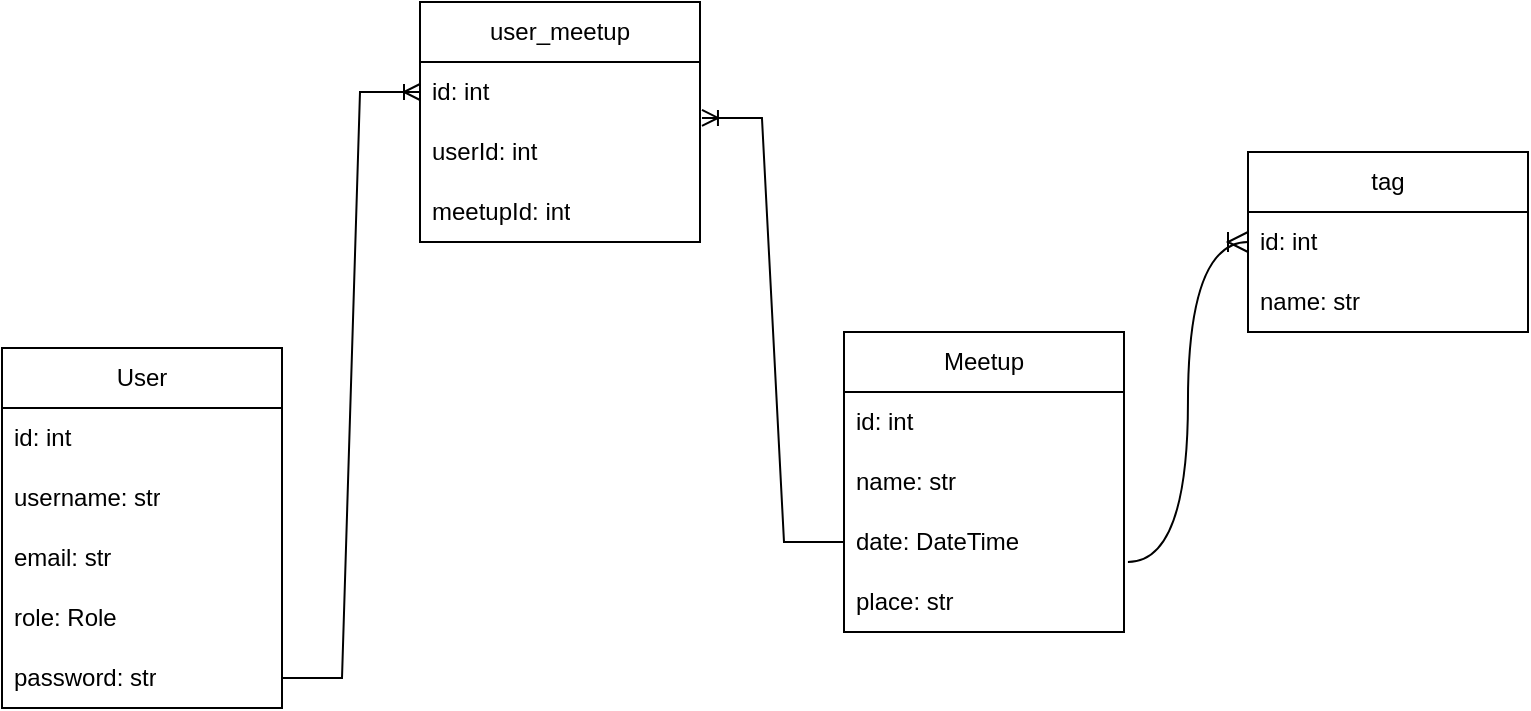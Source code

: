 <mxfile version="24.6.3" type="device">
  <diagram name="Страница — 1" id="NClYRltcYkOUAaK2yedg">
    <mxGraphModel dx="1114" dy="1243" grid="0" gridSize="10" guides="1" tooltips="1" connect="1" arrows="1" fold="1" page="0" pageScale="1" pageWidth="827" pageHeight="1169" math="0" shadow="0">
      <root>
        <mxCell id="0" />
        <mxCell id="1" parent="0" />
        <mxCell id="HSaeH0Kaks5yUXuTtqa2-1" value="User" style="swimlane;fontStyle=0;childLayout=stackLayout;horizontal=1;startSize=30;horizontalStack=0;resizeParent=1;resizeParentMax=0;resizeLast=0;collapsible=1;marginBottom=0;whiteSpace=wrap;html=1;" parent="1" vertex="1">
          <mxGeometry x="-70" y="130" width="140" height="180" as="geometry" />
        </mxCell>
        <mxCell id="HSaeH0Kaks5yUXuTtqa2-2" value="id: int" style="text;strokeColor=none;fillColor=none;align=left;verticalAlign=middle;spacingLeft=4;spacingRight=4;overflow=hidden;points=[[0,0.5],[1,0.5]];portConstraint=eastwest;rotatable=0;whiteSpace=wrap;html=1;" parent="HSaeH0Kaks5yUXuTtqa2-1" vertex="1">
          <mxGeometry y="30" width="140" height="30" as="geometry" />
        </mxCell>
        <mxCell id="HSaeH0Kaks5yUXuTtqa2-3" value="username: str" style="text;strokeColor=none;fillColor=none;align=left;verticalAlign=middle;spacingLeft=4;spacingRight=4;overflow=hidden;points=[[0,0.5],[1,0.5]];portConstraint=eastwest;rotatable=0;whiteSpace=wrap;html=1;" parent="HSaeH0Kaks5yUXuTtqa2-1" vertex="1">
          <mxGeometry y="60" width="140" height="30" as="geometry" />
        </mxCell>
        <mxCell id="HSaeH0Kaks5yUXuTtqa2-4" value="email: str" style="text;strokeColor=none;fillColor=none;align=left;verticalAlign=middle;spacingLeft=4;spacingRight=4;overflow=hidden;points=[[0,0.5],[1,0.5]];portConstraint=eastwest;rotatable=0;whiteSpace=wrap;html=1;" parent="HSaeH0Kaks5yUXuTtqa2-1" vertex="1">
          <mxGeometry y="90" width="140" height="30" as="geometry" />
        </mxCell>
        <mxCell id="HSaeH0Kaks5yUXuTtqa2-5" value="role: Role" style="text;strokeColor=none;fillColor=none;align=left;verticalAlign=middle;spacingLeft=4;spacingRight=4;overflow=hidden;points=[[0,0.5],[1,0.5]];portConstraint=eastwest;rotatable=0;whiteSpace=wrap;html=1;" parent="HSaeH0Kaks5yUXuTtqa2-1" vertex="1">
          <mxGeometry y="120" width="140" height="30" as="geometry" />
        </mxCell>
        <mxCell id="HSaeH0Kaks5yUXuTtqa2-7" value="password: str" style="text;strokeColor=none;fillColor=none;align=left;verticalAlign=middle;spacingLeft=4;spacingRight=4;overflow=hidden;points=[[0,0.5],[1,0.5]];portConstraint=eastwest;rotatable=0;whiteSpace=wrap;html=1;" parent="HSaeH0Kaks5yUXuTtqa2-1" vertex="1">
          <mxGeometry y="150" width="140" height="30" as="geometry" />
        </mxCell>
        <mxCell id="HSaeH0Kaks5yUXuTtqa2-8" value="Meetup" style="swimlane;fontStyle=0;childLayout=stackLayout;horizontal=1;startSize=30;horizontalStack=0;resizeParent=1;resizeParentMax=0;resizeLast=0;collapsible=1;marginBottom=0;whiteSpace=wrap;html=1;" parent="1" vertex="1">
          <mxGeometry x="351" y="122" width="140" height="150" as="geometry" />
        </mxCell>
        <mxCell id="HSaeH0Kaks5yUXuTtqa2-9" value="id: int" style="text;strokeColor=none;fillColor=none;align=left;verticalAlign=middle;spacingLeft=4;spacingRight=4;overflow=hidden;points=[[0,0.5],[1,0.5]];portConstraint=eastwest;rotatable=0;whiteSpace=wrap;html=1;" parent="HSaeH0Kaks5yUXuTtqa2-8" vertex="1">
          <mxGeometry y="30" width="140" height="30" as="geometry" />
        </mxCell>
        <mxCell id="HSaeH0Kaks5yUXuTtqa2-10" value="name: str" style="text;strokeColor=none;fillColor=none;align=left;verticalAlign=middle;spacingLeft=4;spacingRight=4;overflow=hidden;points=[[0,0.5],[1,0.5]];portConstraint=eastwest;rotatable=0;whiteSpace=wrap;html=1;" parent="HSaeH0Kaks5yUXuTtqa2-8" vertex="1">
          <mxGeometry y="60" width="140" height="30" as="geometry" />
        </mxCell>
        <mxCell id="HSaeH0Kaks5yUXuTtqa2-12" value="date: DateTime" style="text;strokeColor=none;fillColor=none;align=left;verticalAlign=middle;spacingLeft=4;spacingRight=4;overflow=hidden;points=[[0,0.5],[1,0.5]];portConstraint=eastwest;rotatable=0;whiteSpace=wrap;html=1;" parent="HSaeH0Kaks5yUXuTtqa2-8" vertex="1">
          <mxGeometry y="90" width="140" height="30" as="geometry" />
        </mxCell>
        <mxCell id="HSaeH0Kaks5yUXuTtqa2-13" value="place: str" style="text;strokeColor=none;fillColor=none;align=left;verticalAlign=middle;spacingLeft=4;spacingRight=4;overflow=hidden;points=[[0,0.5],[1,0.5]];portConstraint=eastwest;rotatable=0;whiteSpace=wrap;html=1;" parent="HSaeH0Kaks5yUXuTtqa2-8" vertex="1">
          <mxGeometry y="120" width="140" height="30" as="geometry" />
        </mxCell>
        <mxCell id="Lp2-t5oxtaY2eT7Y8e-m-1" value="user_meetup" style="swimlane;fontStyle=0;childLayout=stackLayout;horizontal=1;startSize=30;horizontalStack=0;resizeParent=1;resizeParentMax=0;resizeLast=0;collapsible=1;marginBottom=0;whiteSpace=wrap;html=1;" parent="1" vertex="1">
          <mxGeometry x="139" y="-43" width="140" height="120" as="geometry" />
        </mxCell>
        <mxCell id="Lp2-t5oxtaY2eT7Y8e-m-2" value="id: int" style="text;strokeColor=none;fillColor=none;align=left;verticalAlign=middle;spacingLeft=4;spacingRight=4;overflow=hidden;points=[[0,0.5],[1,0.5]];portConstraint=eastwest;rotatable=0;whiteSpace=wrap;html=1;" parent="Lp2-t5oxtaY2eT7Y8e-m-1" vertex="1">
          <mxGeometry y="30" width="140" height="30" as="geometry" />
        </mxCell>
        <mxCell id="Lp2-t5oxtaY2eT7Y8e-m-3" value="userId: int" style="text;strokeColor=none;fillColor=none;align=left;verticalAlign=middle;spacingLeft=4;spacingRight=4;overflow=hidden;points=[[0,0.5],[1,0.5]];portConstraint=eastwest;rotatable=0;whiteSpace=wrap;html=1;" parent="Lp2-t5oxtaY2eT7Y8e-m-1" vertex="1">
          <mxGeometry y="60" width="140" height="30" as="geometry" />
        </mxCell>
        <mxCell id="Lp2-t5oxtaY2eT7Y8e-m-4" value="meetupId: int" style="text;strokeColor=none;fillColor=none;align=left;verticalAlign=middle;spacingLeft=4;spacingRight=4;overflow=hidden;points=[[0,0.5],[1,0.5]];portConstraint=eastwest;rotatable=0;whiteSpace=wrap;html=1;" parent="Lp2-t5oxtaY2eT7Y8e-m-1" vertex="1">
          <mxGeometry y="90" width="140" height="30" as="geometry" />
        </mxCell>
        <mxCell id="Lp2-t5oxtaY2eT7Y8e-m-5" value="" style="edgeStyle=entityRelationEdgeStyle;fontSize=12;html=1;endArrow=ERoneToMany;rounded=0;exitX=1;exitY=0.5;exitDx=0;exitDy=0;entryX=0;entryY=0.5;entryDx=0;entryDy=0;" parent="1" source="HSaeH0Kaks5yUXuTtqa2-7" target="Lp2-t5oxtaY2eT7Y8e-m-2" edge="1">
          <mxGeometry width="100" height="100" relative="1" as="geometry">
            <mxPoint x="130" y="201" as="sourcePoint" />
            <mxPoint x="230" y="101" as="targetPoint" />
          </mxGeometry>
        </mxCell>
        <mxCell id="Lp2-t5oxtaY2eT7Y8e-m-6" value="" style="edgeStyle=entityRelationEdgeStyle;fontSize=12;html=1;endArrow=ERoneToMany;rounded=0;exitX=0;exitY=0.5;exitDx=0;exitDy=0;entryX=1.007;entryY=-0.067;entryDx=0;entryDy=0;entryPerimeter=0;" parent="1" source="HSaeH0Kaks5yUXuTtqa2-12" target="Lp2-t5oxtaY2eT7Y8e-m-3" edge="1">
          <mxGeometry width="100" height="100" relative="1" as="geometry">
            <mxPoint x="130" y="201" as="sourcePoint" />
            <mxPoint x="230" y="101" as="targetPoint" />
          </mxGeometry>
        </mxCell>
        <mxCell id="74NdiYaBQPr3bJLSo-pR-1" value="tag" style="swimlane;fontStyle=0;childLayout=stackLayout;horizontal=1;startSize=30;horizontalStack=0;resizeParent=1;resizeParentMax=0;resizeLast=0;collapsible=1;marginBottom=0;whiteSpace=wrap;html=1;" parent="1" vertex="1">
          <mxGeometry x="553" y="32" width="140" height="90" as="geometry" />
        </mxCell>
        <mxCell id="74NdiYaBQPr3bJLSo-pR-2" value="id: int" style="text;strokeColor=none;fillColor=none;align=left;verticalAlign=middle;spacingLeft=4;spacingRight=4;overflow=hidden;points=[[0,0.5],[1,0.5]];portConstraint=eastwest;rotatable=0;whiteSpace=wrap;html=1;" parent="74NdiYaBQPr3bJLSo-pR-1" vertex="1">
          <mxGeometry y="30" width="140" height="30" as="geometry" />
        </mxCell>
        <mxCell id="74NdiYaBQPr3bJLSo-pR-3" value="name: str" style="text;strokeColor=none;fillColor=none;align=left;verticalAlign=middle;spacingLeft=4;spacingRight=4;overflow=hidden;points=[[0,0.5],[1,0.5]];portConstraint=eastwest;rotatable=0;whiteSpace=wrap;html=1;" parent="74NdiYaBQPr3bJLSo-pR-1" vertex="1">
          <mxGeometry y="60" width="140" height="30" as="geometry" />
        </mxCell>
        <mxCell id="CLPSlgSbmNGlShTplZcd-1" value="" style="edgeStyle=entityRelationEdgeStyle;fontSize=12;html=1;endArrow=ERoneToMany;rounded=0;startSize=8;endSize=8;curved=1;entryX=0;entryY=0.5;entryDx=0;entryDy=0;exitX=1.014;exitY=0.833;exitDx=0;exitDy=0;exitPerimeter=0;" edge="1" parent="1" source="HSaeH0Kaks5yUXuTtqa2-12" target="74NdiYaBQPr3bJLSo-pR-2">
          <mxGeometry width="100" height="100" relative="1" as="geometry">
            <mxPoint x="384" y="323" as="sourcePoint" />
            <mxPoint x="484" y="223" as="targetPoint" />
          </mxGeometry>
        </mxCell>
      </root>
    </mxGraphModel>
  </diagram>
</mxfile>
